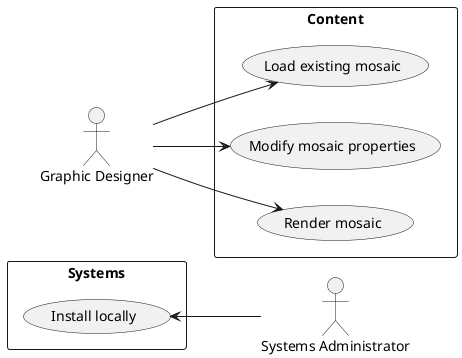 @startuml use-case-diagram
left to right direction


:Systems Administrator: as sa

:Graphic Designer: as gd



rectangle "Systems" as sys {
    usecase "Install locally" as il
    sa-u-> il
}

rectangle "Content" as cms {
    usecase "Load existing mosaic" as lms
    gd --> lms


    usecase "Modify mosaic properties" as mmsp
    gd --> mmsp

    usecase "Render mosaic" as rms
    gd --> rms
}

@enduml